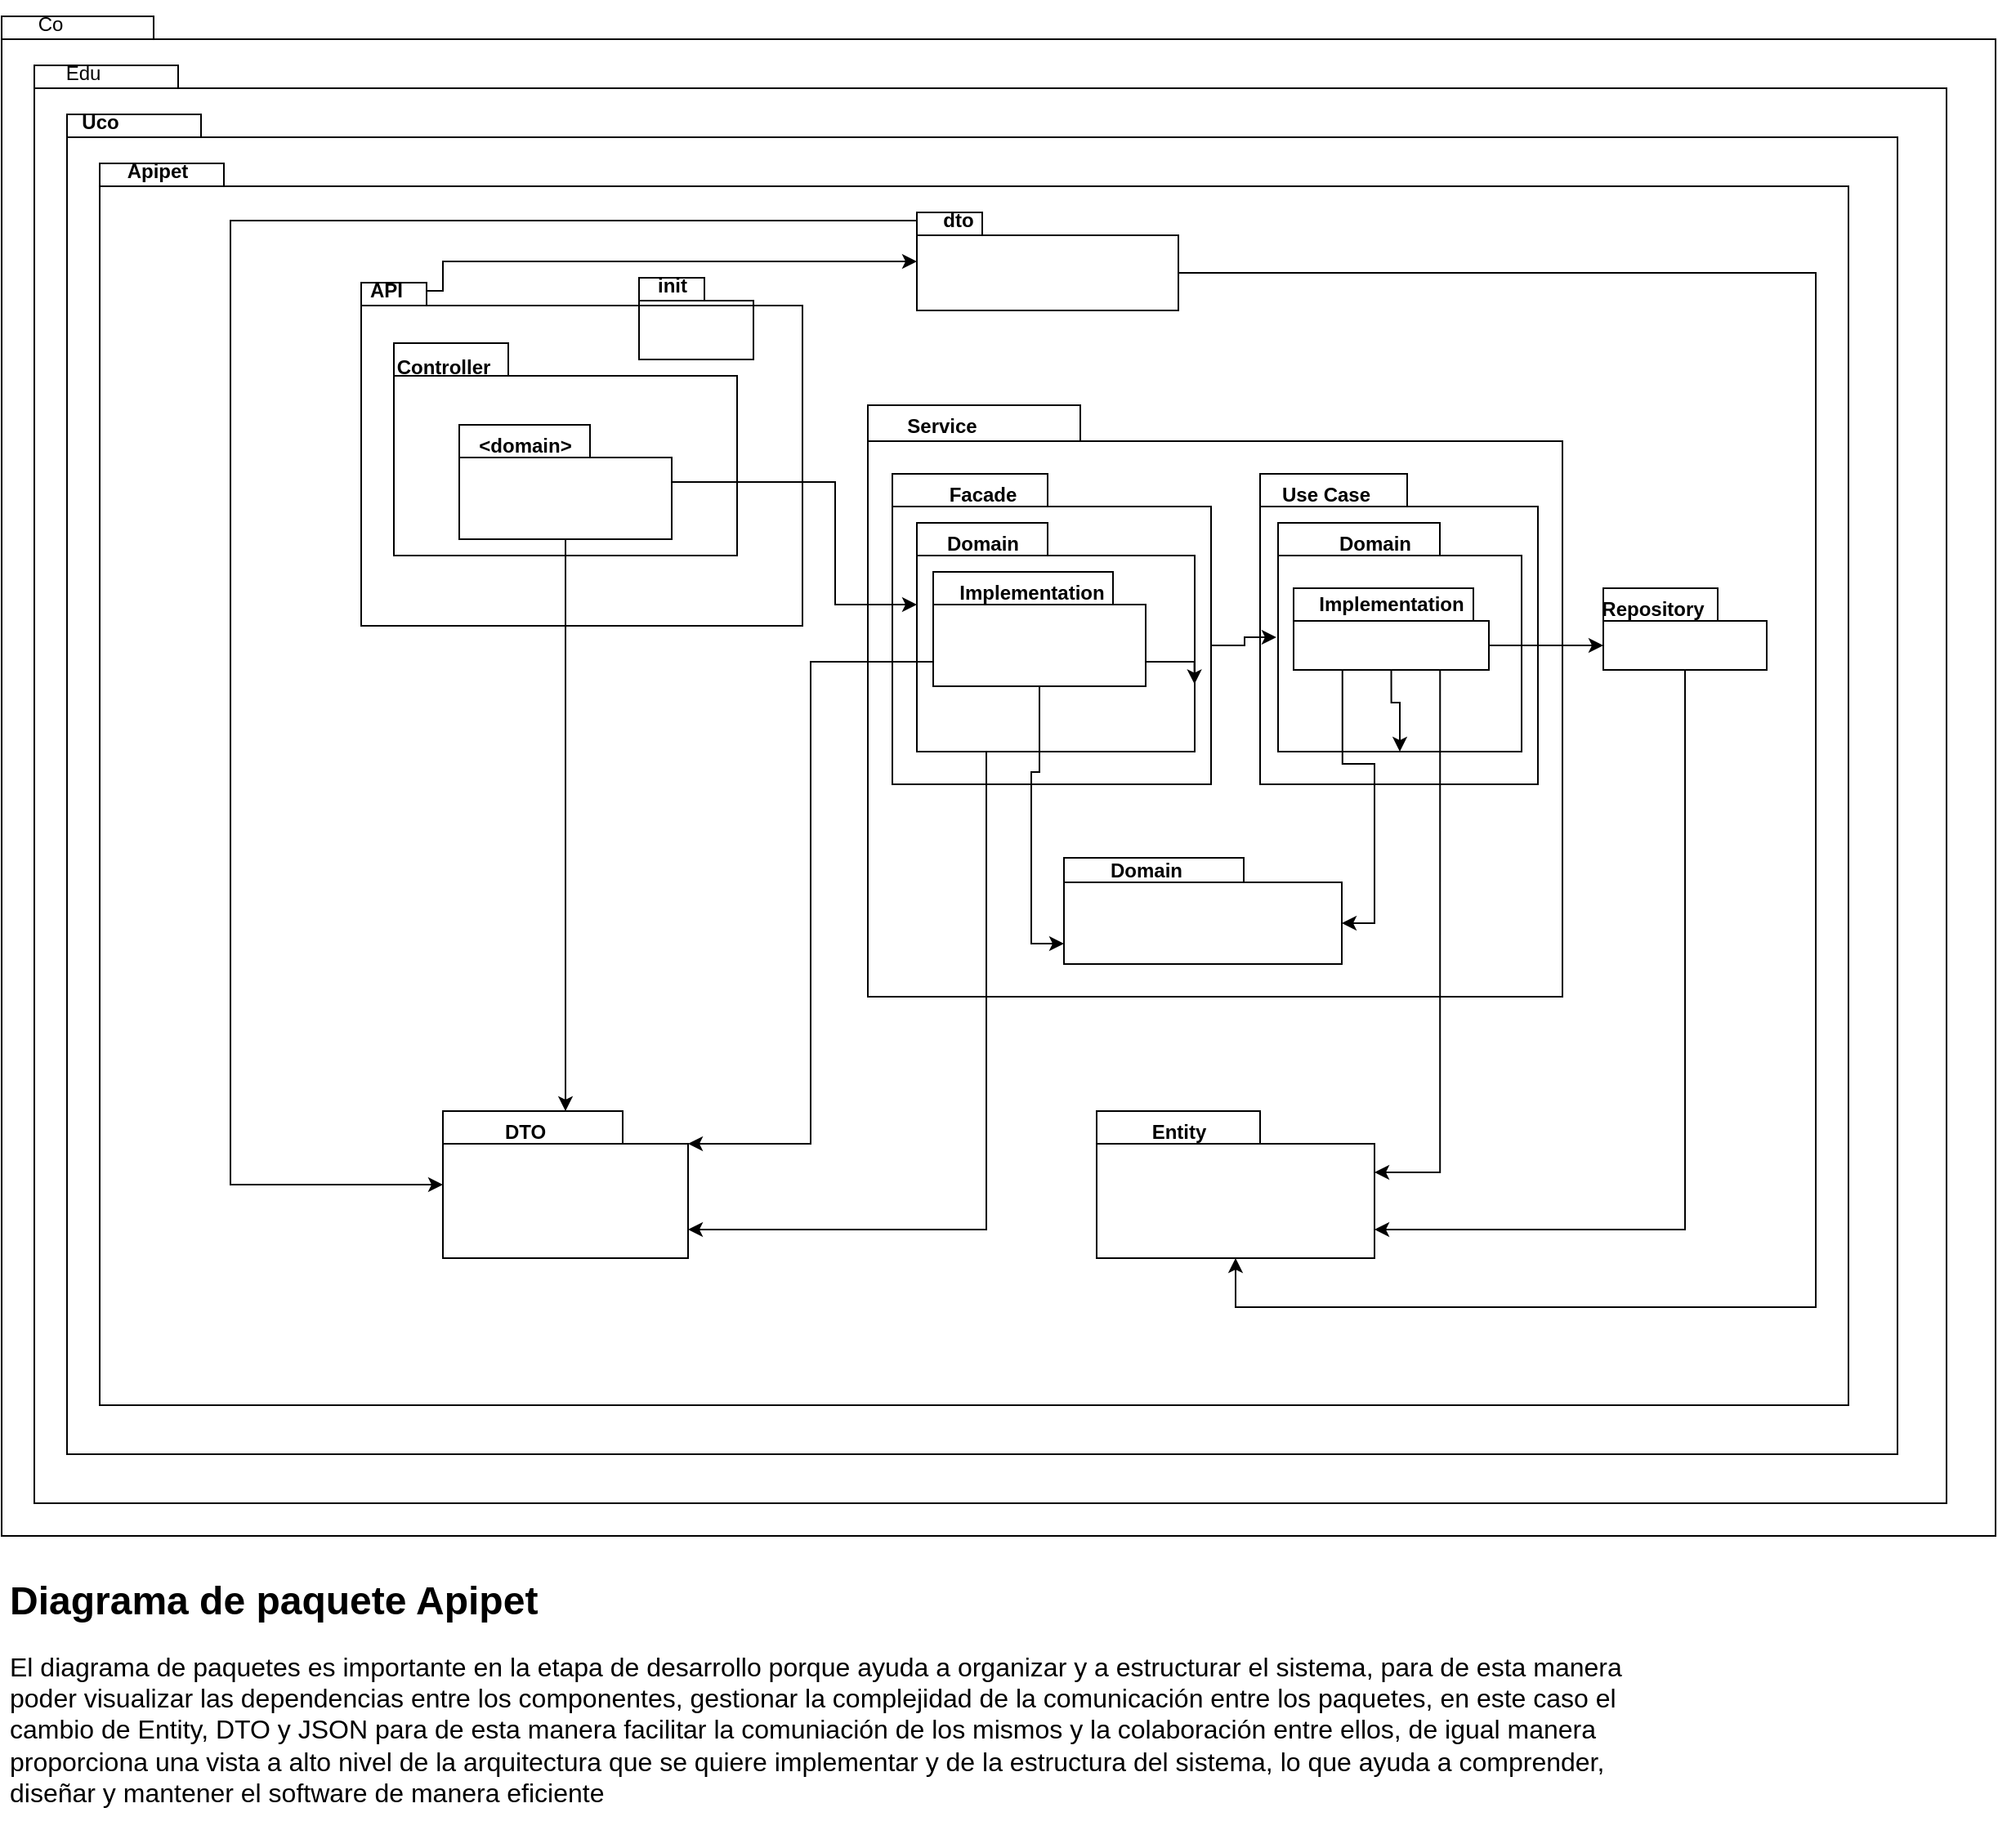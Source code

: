 <mxfile version="21.3.6" type="google">
  <diagram name="Página-1" id="CmqMdGr1JmN8FQzrXnpy">
    <mxGraphModel grid="1" page="1" gridSize="10" guides="1" tooltips="1" connect="1" arrows="1" fold="1" pageScale="1" pageWidth="827" pageHeight="1169" math="0" shadow="0">
      <root>
        <mxCell id="0" />
        <mxCell id="1" parent="0" />
        <mxCell id="mqlqFMtZRtSdyx6AV1RD-1" value="" style="shape=folder;fontStyle=1;spacingTop=10;tabWidth=40;tabHeight=14;tabPosition=left;html=1;whiteSpace=wrap;fillColor=none;" vertex="1" parent="1">
          <mxGeometry x="30" y="20" width="1220" height="930" as="geometry" />
        </mxCell>
        <mxCell id="mqlqFMtZRtSdyx6AV1RD-2" value="Co" style="text;html=1;strokeColor=none;fillColor=none;align=center;verticalAlign=middle;whiteSpace=wrap;rounded=0;" vertex="1" parent="1">
          <mxGeometry x="30" y="10" width="60" height="30" as="geometry" />
        </mxCell>
        <mxCell id="mqlqFMtZRtSdyx6AV1RD-6" value="" style="shape=folder;fontStyle=1;spacingTop=10;tabWidth=40;tabHeight=14;tabPosition=left;html=1;whiteSpace=wrap;fillColor=none;" vertex="1" parent="1">
          <mxGeometry x="50" y="50" width="1170" height="880" as="geometry" />
        </mxCell>
        <mxCell id="mqlqFMtZRtSdyx6AV1RD-7" value="Edu" style="text;html=1;strokeColor=none;fillColor=none;align=center;verticalAlign=middle;whiteSpace=wrap;rounded=0;" vertex="1" parent="1">
          <mxGeometry x="50" y="40" width="60" height="30" as="geometry" />
        </mxCell>
        <mxCell id="mqlqFMtZRtSdyx6AV1RD-8" value="" style="shape=folder;fontStyle=1;spacingTop=10;tabWidth=40;tabHeight=14;tabPosition=left;html=1;whiteSpace=wrap;fillColor=none;" vertex="1" parent="1">
          <mxGeometry x="70" y="80" width="1120" height="820" as="geometry" />
        </mxCell>
        <mxCell id="mqlqFMtZRtSdyx6AV1RD-9" value="Uco" style="text;align=center;fontStyle=1;verticalAlign=middle;spacingLeft=3;spacingRight=3;strokeColor=none;rotatable=0;points=[[0,0.5],[1,0.5]];portConstraint=eastwest;html=1;" vertex="1" parent="1">
          <mxGeometry x="60" y="80" width="60" height="10" as="geometry" />
        </mxCell>
        <mxCell id="mqlqFMtZRtSdyx6AV1RD-11" value="" style="shape=folder;fontStyle=1;spacingTop=10;tabWidth=40;tabHeight=14;tabPosition=left;html=1;whiteSpace=wrap;fillColor=none;" vertex="1" parent="1">
          <mxGeometry x="90" y="110" width="1070" height="760" as="geometry" />
        </mxCell>
        <mxCell id="mqlqFMtZRtSdyx6AV1RD-12" value="Apipet" style="text;align=center;fontStyle=1;verticalAlign=middle;spacingLeft=3;spacingRight=3;strokeColor=none;rotatable=0;points=[[0,0.5],[1,0.5]];portConstraint=eastwest;html=1;" vertex="1" parent="1">
          <mxGeometry x="90" y="110" width="70" height="10" as="geometry" />
        </mxCell>
        <mxCell id="mqlqFMtZRtSdyx6AV1RD-73" style="edgeStyle=orthogonalEdgeStyle;rounded=0;orthogonalLoop=1;jettySize=auto;html=1;exitX=0;exitY=0;exitDx=160;exitDy=37;exitPerimeter=0;entryX=0.5;entryY=1;entryDx=0;entryDy=0;entryPerimeter=0;" edge="1" parent="1" source="mqlqFMtZRtSdyx6AV1RD-13" target="mqlqFMtZRtSdyx6AV1RD-44">
          <mxGeometry relative="1" as="geometry">
            <Array as="points">
              <mxPoint x="1140" y="177" />
              <mxPoint x="1140" y="810" />
              <mxPoint x="785" y="810" />
            </Array>
          </mxGeometry>
        </mxCell>
        <mxCell id="mqlqFMtZRtSdyx6AV1RD-13" value="" style="shape=folder;fontStyle=1;spacingTop=10;tabWidth=40;tabHeight=14;tabPosition=left;html=1;whiteSpace=wrap;fillColor=none;" vertex="1" parent="1">
          <mxGeometry x="590" y="140" width="160" height="60" as="geometry" />
        </mxCell>
        <mxCell id="mqlqFMtZRtSdyx6AV1RD-56" style="edgeStyle=orthogonalEdgeStyle;rounded=0;orthogonalLoop=1;jettySize=auto;html=1;" edge="1" parent="1" source="mqlqFMtZRtSdyx6AV1RD-14" target="mqlqFMtZRtSdyx6AV1RD-42">
          <mxGeometry relative="1" as="geometry">
            <Array as="points">
              <mxPoint x="170" y="145" />
              <mxPoint x="170" y="735" />
            </Array>
          </mxGeometry>
        </mxCell>
        <mxCell id="mqlqFMtZRtSdyx6AV1RD-14" value="dto" style="text;align=center;fontStyle=1;verticalAlign=middle;spacingLeft=3;spacingRight=3;strokeColor=none;rotatable=0;points=[[0,0.5],[1,0.5]];portConstraint=eastwest;html=1;" vertex="1" parent="1">
          <mxGeometry x="590" y="140" width="50" height="10" as="geometry" />
        </mxCell>
        <mxCell id="mqlqFMtZRtSdyx6AV1RD-15" value="" style="shape=folder;fontStyle=1;spacingTop=10;tabWidth=40;tabHeight=14;tabPosition=left;html=1;whiteSpace=wrap;fillColor=none;" vertex="1" parent="1">
          <mxGeometry x="250" y="183" width="270" height="210" as="geometry" />
        </mxCell>
        <mxCell id="mqlqFMtZRtSdyx6AV1RD-46" style="edgeStyle=orthogonalEdgeStyle;rounded=0;orthogonalLoop=1;jettySize=auto;html=1;exitX=1;exitY=0.5;exitDx=0;exitDy=0;" edge="1" parent="1" source="mqlqFMtZRtSdyx6AV1RD-16">
          <mxGeometry relative="1" as="geometry">
            <mxPoint x="590" y="170" as="targetPoint" />
            <Array as="points">
              <mxPoint x="300" y="188" />
              <mxPoint x="300" y="170" />
              <mxPoint x="590" y="170" />
            </Array>
          </mxGeometry>
        </mxCell>
        <mxCell id="mqlqFMtZRtSdyx6AV1RD-16" value="API" style="text;align=center;fontStyle=1;verticalAlign=middle;spacingLeft=3;spacingRight=3;strokeColor=none;rotatable=0;points=[[0,0.5],[1,0.5]];portConstraint=eastwest;html=1;" vertex="1" parent="1">
          <mxGeometry x="240" y="183" width="50" height="10" as="geometry" />
        </mxCell>
        <mxCell id="mqlqFMtZRtSdyx6AV1RD-17" value="" style="shape=folder;fontStyle=1;spacingTop=10;tabWidth=40;tabHeight=14;tabPosition=left;html=1;whiteSpace=wrap;fillColor=none;" vertex="1" parent="1">
          <mxGeometry x="420" y="180" width="70" height="50" as="geometry" />
        </mxCell>
        <mxCell id="mqlqFMtZRtSdyx6AV1RD-18" value="init" style="text;align=center;fontStyle=1;verticalAlign=middle;spacingLeft=3;spacingRight=3;strokeColor=none;rotatable=0;points=[[0,0.5],[1,0.5]];portConstraint=eastwest;html=1;" vertex="1" parent="1">
          <mxGeometry x="400" y="180" width="80" height="10" as="geometry" />
        </mxCell>
        <mxCell id="mqlqFMtZRtSdyx6AV1RD-19" value="" style="shape=folder;fontStyle=1;spacingTop=10;tabWidth=70;tabHeight=20;tabPosition=left;html=1;whiteSpace=wrap;fillColor=none;" vertex="1" parent="1">
          <mxGeometry x="270" y="220" width="210" height="130" as="geometry" />
        </mxCell>
        <mxCell id="mqlqFMtZRtSdyx6AV1RD-20" value="Controller" style="text;align=center;fontStyle=1;verticalAlign=middle;spacingLeft=3;spacingRight=3;strokeColor=none;rotatable=0;points=[[0,0.5],[1,0.5]];portConstraint=eastwest;html=1;" vertex="1" parent="1">
          <mxGeometry x="280" y="230" width="40" height="10" as="geometry" />
        </mxCell>
        <mxCell id="mqlqFMtZRtSdyx6AV1RD-48" style="edgeStyle=orthogonalEdgeStyle;rounded=0;orthogonalLoop=1;jettySize=auto;html=1;entryX=0;entryY=0;entryDx=0;entryDy=50;entryPerimeter=0;" edge="1" parent="1" source="mqlqFMtZRtSdyx6AV1RD-21" target="mqlqFMtZRtSdyx6AV1RD-31">
          <mxGeometry relative="1" as="geometry">
            <Array as="points">
              <mxPoint x="540" y="305" />
              <mxPoint x="540" y="380" />
            </Array>
          </mxGeometry>
        </mxCell>
        <mxCell id="mqlqFMtZRtSdyx6AV1RD-21" value="" style="shape=folder;fontStyle=1;spacingTop=10;tabWidth=80;tabHeight=20;tabPosition=left;html=1;whiteSpace=wrap;fillColor=none;" vertex="1" parent="1">
          <mxGeometry x="310" y="270" width="130" height="70" as="geometry" />
        </mxCell>
        <mxCell id="mqlqFMtZRtSdyx6AV1RD-22" value="&amp;lt;domain&amp;gt;" style="text;align=center;fontStyle=1;verticalAlign=middle;spacingLeft=3;spacingRight=3;strokeColor=none;rotatable=0;points=[[0,0.5],[1,0.5]];portConstraint=eastwest;html=1;" vertex="1" parent="1">
          <mxGeometry x="310" y="270" width="80" height="26" as="geometry" />
        </mxCell>
        <mxCell id="mqlqFMtZRtSdyx6AV1RD-23" value="" style="shape=folder;fontStyle=1;spacingTop=10;tabWidth=130;tabHeight=22;tabPosition=left;html=1;whiteSpace=wrap;fillColor=none;" vertex="1" parent="1">
          <mxGeometry x="560" y="258" width="425" height="362" as="geometry" />
        </mxCell>
        <mxCell id="mqlqFMtZRtSdyx6AV1RD-72" style="edgeStyle=orthogonalEdgeStyle;rounded=0;orthogonalLoop=1;jettySize=auto;html=1;exitX=0.5;exitY=1;exitDx=0;exitDy=0;exitPerimeter=0;entryX=0;entryY=0;entryDx=170;entryDy=72.5;entryPerimeter=0;" edge="1" parent="1" source="mqlqFMtZRtSdyx6AV1RD-24" target="mqlqFMtZRtSdyx6AV1RD-44">
          <mxGeometry relative="1" as="geometry" />
        </mxCell>
        <mxCell id="mqlqFMtZRtSdyx6AV1RD-24" value="" style="shape=folder;fontStyle=1;spacingTop=10;tabWidth=70;tabHeight=20;tabPosition=left;html=1;whiteSpace=wrap;fillColor=none;" vertex="1" parent="1">
          <mxGeometry x="1010" y="370" width="100" height="50" as="geometry" />
        </mxCell>
        <mxCell id="mqlqFMtZRtSdyx6AV1RD-25" value="Repository" style="text;align=center;fontStyle=1;verticalAlign=middle;spacingLeft=3;spacingRight=3;strokeColor=none;rotatable=0;points=[[0,0.5],[1,0.5]];portConstraint=eastwest;html=1;" vertex="1" parent="1">
          <mxGeometry x="1000" y="370" width="80" height="26" as="geometry" />
        </mxCell>
        <mxCell id="mqlqFMtZRtSdyx6AV1RD-65" style="edgeStyle=orthogonalEdgeStyle;rounded=0;orthogonalLoop=1;jettySize=auto;html=1;exitX=0;exitY=0;exitDx=195;exitDy=105;exitPerimeter=0;entryX=-0.007;entryY=0.5;entryDx=0;entryDy=0;entryPerimeter=0;" edge="1" parent="1" source="mqlqFMtZRtSdyx6AV1RD-26" target="mqlqFMtZRtSdyx6AV1RD-32">
          <mxGeometry relative="1" as="geometry" />
        </mxCell>
        <mxCell id="mqlqFMtZRtSdyx6AV1RD-26" value="" style="shape=folder;fontStyle=1;spacingTop=10;tabWidth=95;tabHeight=20;tabPosition=left;html=1;whiteSpace=wrap;fillColor=none;" vertex="1" parent="1">
          <mxGeometry x="575" y="300" width="195" height="190" as="geometry" />
        </mxCell>
        <mxCell id="mqlqFMtZRtSdyx6AV1RD-27" value="" style="shape=folder;fontStyle=1;spacingTop=10;tabWidth=90;tabHeight=20;tabPosition=left;html=1;whiteSpace=wrap;fillColor=none;" vertex="1" parent="1">
          <mxGeometry x="800" y="300" width="170" height="190" as="geometry" />
        </mxCell>
        <mxCell id="mqlqFMtZRtSdyx6AV1RD-28" value="Service" style="text;align=center;fontStyle=1;verticalAlign=middle;spacingLeft=3;spacingRight=3;strokeColor=none;rotatable=0;points=[[0,0.5],[1,0.5]];portConstraint=eastwest;html=1;" vertex="1" parent="1">
          <mxGeometry x="565" y="258" width="80" height="26" as="geometry" />
        </mxCell>
        <mxCell id="mqlqFMtZRtSdyx6AV1RD-29" value="Facade" style="text;align=center;fontStyle=1;verticalAlign=middle;spacingLeft=3;spacingRight=3;strokeColor=none;rotatable=0;points=[[0,0.5],[1,0.5]];portConstraint=eastwest;html=1;" vertex="1" parent="1">
          <mxGeometry x="590" y="300" width="80" height="26" as="geometry" />
        </mxCell>
        <mxCell id="mqlqFMtZRtSdyx6AV1RD-30" value="Use Case" style="text;align=center;fontStyle=1;verticalAlign=middle;spacingLeft=3;spacingRight=3;strokeColor=none;rotatable=0;points=[[0,0.5],[1,0.5]];portConstraint=eastwest;html=1;" vertex="1" parent="1">
          <mxGeometry x="800" y="300" width="80" height="26" as="geometry" />
        </mxCell>
        <mxCell id="mqlqFMtZRtSdyx6AV1RD-61" style="edgeStyle=orthogonalEdgeStyle;rounded=0;orthogonalLoop=1;jettySize=auto;html=1;exitX=0.25;exitY=1;exitDx=0;exitDy=0;exitPerimeter=0;entryX=0;entryY=0;entryDx=150;entryDy=72.5;entryPerimeter=0;" edge="1" parent="1" source="mqlqFMtZRtSdyx6AV1RD-31" target="mqlqFMtZRtSdyx6AV1RD-42">
          <mxGeometry relative="1" as="geometry" />
        </mxCell>
        <mxCell id="mqlqFMtZRtSdyx6AV1RD-31" value="" style="shape=folder;fontStyle=1;spacingTop=10;tabWidth=80;tabHeight=20;tabPosition=left;html=1;whiteSpace=wrap;fillColor=none;" vertex="1" parent="1">
          <mxGeometry x="590" y="330" width="170" height="140" as="geometry" />
        </mxCell>
        <mxCell id="mqlqFMtZRtSdyx6AV1RD-32" value="" style="shape=folder;fontStyle=1;spacingTop=10;tabWidth=99;tabHeight=20;tabPosition=left;html=1;whiteSpace=wrap;fillColor=none;" vertex="1" parent="1">
          <mxGeometry x="811" y="330" width="149" height="140" as="geometry" />
        </mxCell>
        <mxCell id="mqlqFMtZRtSdyx6AV1RD-33" value="Domain" style="text;align=center;fontStyle=1;verticalAlign=middle;spacingLeft=3;spacingRight=3;strokeColor=none;rotatable=0;points=[[0,0.5],[1,0.5]];portConstraint=eastwest;html=1;" vertex="1" parent="1">
          <mxGeometry x="590" y="330" width="80" height="26" as="geometry" />
        </mxCell>
        <mxCell id="mqlqFMtZRtSdyx6AV1RD-34" value="Domain" style="text;align=center;fontStyle=1;verticalAlign=middle;spacingLeft=3;spacingRight=3;strokeColor=none;rotatable=0;points=[[0,0.5],[1,0.5]];portConstraint=eastwest;html=1;" vertex="1" parent="1">
          <mxGeometry x="830" y="330" width="80" height="26" as="geometry" />
        </mxCell>
        <mxCell id="mqlqFMtZRtSdyx6AV1RD-58" style="edgeStyle=orthogonalEdgeStyle;rounded=0;orthogonalLoop=1;jettySize=auto;html=1;exitX=0;exitY=0;exitDx=0;exitDy=55;exitPerimeter=0;entryX=0;entryY=0;entryDx=150;entryDy=20;entryPerimeter=0;" edge="1" parent="1" source="mqlqFMtZRtSdyx6AV1RD-35" target="mqlqFMtZRtSdyx6AV1RD-42">
          <mxGeometry relative="1" as="geometry" />
        </mxCell>
        <mxCell id="mqlqFMtZRtSdyx6AV1RD-60" style="edgeStyle=orthogonalEdgeStyle;rounded=0;orthogonalLoop=1;jettySize=auto;html=1;exitX=0.5;exitY=1;exitDx=0;exitDy=0;exitPerimeter=0;entryX=0;entryY=0;entryDx=0;entryDy=52.5;entryPerimeter=0;" edge="1" parent="1" source="mqlqFMtZRtSdyx6AV1RD-35" target="mqlqFMtZRtSdyx6AV1RD-40">
          <mxGeometry relative="1" as="geometry" />
        </mxCell>
        <mxCell id="mqlqFMtZRtSdyx6AV1RD-64" style="edgeStyle=orthogonalEdgeStyle;rounded=0;orthogonalLoop=1;jettySize=auto;html=1;exitX=0;exitY=0;exitDx=130;exitDy=55;exitPerimeter=0;entryX=0.999;entryY=0.705;entryDx=0;entryDy=0;entryPerimeter=0;" edge="1" parent="1" source="mqlqFMtZRtSdyx6AV1RD-35" target="mqlqFMtZRtSdyx6AV1RD-31">
          <mxGeometry relative="1" as="geometry" />
        </mxCell>
        <mxCell id="mqlqFMtZRtSdyx6AV1RD-35" value="" style="shape=folder;fontStyle=1;spacingTop=10;tabWidth=110;tabHeight=20;tabPosition=left;html=1;whiteSpace=wrap;fillColor=none;" vertex="1" parent="1">
          <mxGeometry x="600" y="360" width="130" height="70" as="geometry" />
        </mxCell>
        <mxCell id="mqlqFMtZRtSdyx6AV1RD-36" value="Implementation" style="text;align=center;fontStyle=1;verticalAlign=middle;spacingLeft=3;spacingRight=3;strokeColor=none;rotatable=0;points=[[0,0.5],[1,0.5]];portConstraint=eastwest;html=1;" vertex="1" parent="1">
          <mxGeometry x="620" y="360" width="80" height="26" as="geometry" />
        </mxCell>
        <mxCell id="mqlqFMtZRtSdyx6AV1RD-67" style="edgeStyle=orthogonalEdgeStyle;rounded=0;orthogonalLoop=1;jettySize=auto;html=1;exitX=0.5;exitY=1;exitDx=0;exitDy=0;exitPerimeter=0;" edge="1" parent="1" source="mqlqFMtZRtSdyx6AV1RD-37" target="mqlqFMtZRtSdyx6AV1RD-32">
          <mxGeometry relative="1" as="geometry" />
        </mxCell>
        <mxCell id="mqlqFMtZRtSdyx6AV1RD-68" style="edgeStyle=orthogonalEdgeStyle;rounded=0;orthogonalLoop=1;jettySize=auto;html=1;exitX=0.25;exitY=1;exitDx=0;exitDy=0;exitPerimeter=0;entryX=0;entryY=0;entryDx=170;entryDy=40;entryPerimeter=0;" edge="1" parent="1" source="mqlqFMtZRtSdyx6AV1RD-37" target="mqlqFMtZRtSdyx6AV1RD-40">
          <mxGeometry relative="1" as="geometry" />
        </mxCell>
        <mxCell id="mqlqFMtZRtSdyx6AV1RD-69" style="edgeStyle=orthogonalEdgeStyle;rounded=0;orthogonalLoop=1;jettySize=auto;html=1;exitX=0.75;exitY=1;exitDx=0;exitDy=0;exitPerimeter=0;entryX=0;entryY=0;entryDx=170;entryDy=37.5;entryPerimeter=0;" edge="1" parent="1" source="mqlqFMtZRtSdyx6AV1RD-37" target="mqlqFMtZRtSdyx6AV1RD-44">
          <mxGeometry relative="1" as="geometry" />
        </mxCell>
        <mxCell id="mqlqFMtZRtSdyx6AV1RD-70" style="edgeStyle=orthogonalEdgeStyle;rounded=0;orthogonalLoop=1;jettySize=auto;html=1;exitX=0;exitY=0;exitDx=119.5;exitDy=35;exitPerimeter=0;entryX=0;entryY=0;entryDx=0;entryDy=35;entryPerimeter=0;" edge="1" parent="1" source="mqlqFMtZRtSdyx6AV1RD-37" target="mqlqFMtZRtSdyx6AV1RD-24">
          <mxGeometry relative="1" as="geometry" />
        </mxCell>
        <mxCell id="mqlqFMtZRtSdyx6AV1RD-37" value="" style="shape=folder;fontStyle=1;spacingTop=10;tabWidth=110;tabHeight=20;tabPosition=left;html=1;whiteSpace=wrap;fillColor=none;" vertex="1" parent="1">
          <mxGeometry x="820.5" y="370" width="119.5" height="50" as="geometry" />
        </mxCell>
        <mxCell id="mqlqFMtZRtSdyx6AV1RD-38" value="Implementation" style="text;align=center;fontStyle=1;verticalAlign=middle;spacingLeft=3;spacingRight=3;strokeColor=none;rotatable=0;points=[[0,0.5],[1,0.5]];portConstraint=eastwest;html=1;" vertex="1" parent="1">
          <mxGeometry x="840" y="367" width="80" height="26" as="geometry" />
        </mxCell>
        <mxCell id="mqlqFMtZRtSdyx6AV1RD-40" value="" style="shape=folder;fontStyle=1;spacingTop=10;tabWidth=110;tabHeight=15;tabPosition=left;html=1;whiteSpace=wrap;fillColor=none;" vertex="1" parent="1">
          <mxGeometry x="680" y="535" width="170" height="65" as="geometry" />
        </mxCell>
        <mxCell id="mqlqFMtZRtSdyx6AV1RD-41" value="Domain" style="text;align=center;fontStyle=1;verticalAlign=middle;spacingLeft=3;spacingRight=3;strokeColor=none;rotatable=0;points=[[0,0.5],[1,0.5]];portConstraint=eastwest;html=1;" vertex="1" parent="1">
          <mxGeometry x="690" y="530" width="80" height="26" as="geometry" />
        </mxCell>
        <mxCell id="mqlqFMtZRtSdyx6AV1RD-42" value="" style="shape=folder;fontStyle=1;spacingTop=10;tabWidth=110;tabHeight=20;tabPosition=left;html=1;whiteSpace=wrap;fillColor=none;" vertex="1" parent="1">
          <mxGeometry x="300" y="690" width="150" height="90" as="geometry" />
        </mxCell>
        <mxCell id="mqlqFMtZRtSdyx6AV1RD-43" value="DTO" style="text;align=center;fontStyle=1;verticalAlign=middle;spacingLeft=3;spacingRight=3;strokeColor=none;rotatable=0;points=[[0,0.5],[1,0.5]];portConstraint=eastwest;html=1;" vertex="1" parent="1">
          <mxGeometry x="310" y="690" width="80" height="26" as="geometry" />
        </mxCell>
        <mxCell id="mqlqFMtZRtSdyx6AV1RD-44" value="" style="shape=folder;fontStyle=1;spacingTop=10;tabWidth=100;tabHeight=20;tabPosition=left;html=1;whiteSpace=wrap;fillColor=none;" vertex="1" parent="1">
          <mxGeometry x="700" y="690" width="170" height="90" as="geometry" />
        </mxCell>
        <mxCell id="mqlqFMtZRtSdyx6AV1RD-45" value="Entity" style="text;align=center;fontStyle=1;verticalAlign=middle;spacingLeft=3;spacingRight=3;strokeColor=none;rotatable=0;points=[[0,0.5],[1,0.5]];portConstraint=eastwest;html=1;" vertex="1" parent="1">
          <mxGeometry x="710" y="690" width="80" height="26" as="geometry" />
        </mxCell>
        <mxCell id="mqlqFMtZRtSdyx6AV1RD-53" value="" style="endArrow=classic;html=1;rounded=0;exitX=0.5;exitY=1;exitDx=0;exitDy=0;exitPerimeter=0;" edge="1" parent="1" source="mqlqFMtZRtSdyx6AV1RD-21" target="mqlqFMtZRtSdyx6AV1RD-42">
          <mxGeometry width="50" height="50" relative="1" as="geometry">
            <mxPoint x="290" y="520" as="sourcePoint" />
            <mxPoint x="340" y="470" as="targetPoint" />
          </mxGeometry>
        </mxCell>
        <mxCell id="a-t5QH0BzqJ5wmtqSvi4-1" value="&lt;h1&gt;Diagrama de paquete Apipet&lt;/h1&gt;&lt;p style=&quot;font-size: 16px;&quot;&gt;El diagrama de paquetes es importante en la etapa de desarrollo porque ayuda a organizar y a estructurar el sistema, para de esta manera poder visualizar las dependencias entre los componentes, gestionar la complejidad de la comunicación entre los paquetes, en este caso el cambio de Entity, DTO y JSON para de esta manera facilitar la comuniación de los mismos y la colaboración entre ellos, de igual manera proporciona una vista a alto nivel de la arquitectura que se quiere implementar y de la estructura del sistema, lo que ayuda a comprender, diseñar y mantener el software de manera eficiente&lt;/p&gt;" style="text;html=1;strokeColor=none;fillColor=none;spacing=5;spacingTop=-20;whiteSpace=wrap;overflow=hidden;rounded=0;" vertex="1" parent="1">
          <mxGeometry x="30" y="970" width="1030" height="170" as="geometry" />
        </mxCell>
      </root>
    </mxGraphModel>
  </diagram>
</mxfile>

